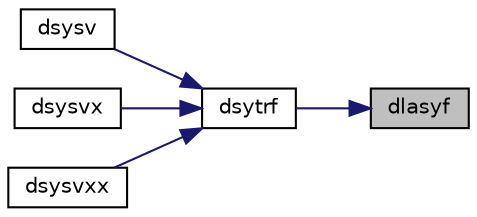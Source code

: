 digraph "dlasyf"
{
 // LATEX_PDF_SIZE
  edge [fontname="Helvetica",fontsize="10",labelfontname="Helvetica",labelfontsize="10"];
  node [fontname="Helvetica",fontsize="10",shape=record];
  rankdir="RL";
  Node1 [label="dlasyf",height=0.2,width=0.4,color="black", fillcolor="grey75", style="filled", fontcolor="black",tooltip="DLASYF computes a partial factorization of a real symmetric matrix using the Bunch-Kaufman diagonal p..."];
  Node1 -> Node2 [dir="back",color="midnightblue",fontsize="10",style="solid",fontname="Helvetica"];
  Node2 [label="dsytrf",height=0.2,width=0.4,color="black", fillcolor="white", style="filled",URL="$dsytrf_8f.html#ad91bde1212277b3e909eb6af7f64858a",tooltip="DSYTRF"];
  Node2 -> Node3 [dir="back",color="midnightblue",fontsize="10",style="solid",fontname="Helvetica"];
  Node3 [label="dsysv",height=0.2,width=0.4,color="black", fillcolor="white", style="filled",URL="$dsysv_8f.html#a9995c47692c9885ed5d6a6b431686f41",tooltip="DSYSV computes the solution to system of linear equations A * X = B for SY matrices"];
  Node2 -> Node4 [dir="back",color="midnightblue",fontsize="10",style="solid",fontname="Helvetica"];
  Node4 [label="dsysvx",height=0.2,width=0.4,color="black", fillcolor="white", style="filled",URL="$dsysvx_8f.html#a183787a5a4cb471abe442815b0e44b35",tooltip="DSYSVX computes the solution to system of linear equations A * X = B for SY matrices"];
  Node2 -> Node5 [dir="back",color="midnightblue",fontsize="10",style="solid",fontname="Helvetica"];
  Node5 [label="dsysvxx",height=0.2,width=0.4,color="black", fillcolor="white", style="filled",URL="$dsysvxx_8f.html#a1891fac0c928034e0c0396aa3d30f8f3",tooltip="DSYSVXX"];
}
